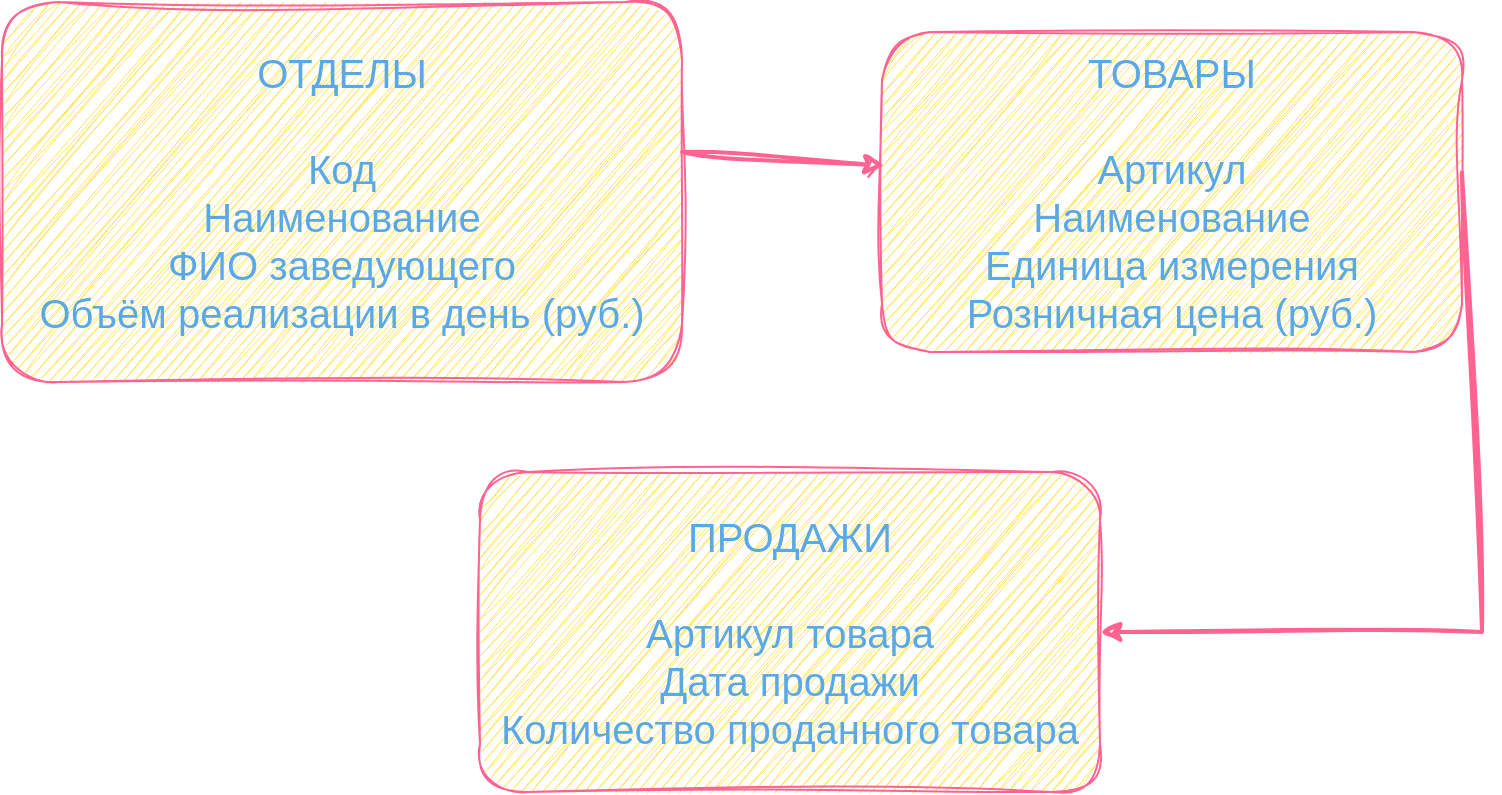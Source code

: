 <mxfile version="21.5.2" type="github" pages="2">
  <diagram id="XhG1F8m6V9XdZYxh_giV" name="Страница 2">
    <mxGraphModel dx="1009" dy="573" grid="1" gridSize="10" guides="1" tooltips="1" connect="1" arrows="1" fold="1" page="1" pageScale="1" pageWidth="827" pageHeight="1169" math="0" shadow="0">
      <root>
        <mxCell id="0" />
        <mxCell id="1" parent="0" />
        <mxCell id="i6SGtmqRq-n5e-YfhRf9-1" value="ОТДЕЛЫ&lt;br style=&quot;font-size: 20px;&quot;&gt;&lt;br style=&quot;font-size: 20px;&quot;&gt;Код&lt;br style=&quot;font-size: 20px;&quot;&gt;Наименование&lt;br style=&quot;font-size: 20px;&quot;&gt;ФИО заведующего&lt;br style=&quot;font-size: 20px;&quot;&gt;Объём реализации в день (руб.)" style="rounded=1;whiteSpace=wrap;html=1;fontSize=20;sketch=1;curveFitting=1;jiggle=2;labelBackgroundColor=none;fillColor=#FFE45E;strokeColor=#FF6392;fontColor=#5AA9E6;" parent="1" vertex="1">
          <mxGeometry x="20" y="135" width="340" height="190" as="geometry" />
        </mxCell>
        <mxCell id="i6SGtmqRq-n5e-YfhRf9-2" value="ТОВАРЫ&lt;br style=&quot;font-size: 20px;&quot;&gt;&lt;font style=&quot;font-size: 20px;&quot;&gt;&lt;br style=&quot;font-size: 20px;&quot;&gt;&lt;/font&gt;Артикул&lt;br style=&quot;font-size: 20px;&quot;&gt;Наименование&lt;br style=&quot;font-size: 20px;&quot;&gt;Единица измерения&lt;br style=&quot;font-size: 20px;&quot;&gt;Розничная цена (руб.)" style="rounded=1;whiteSpace=wrap;html=1;fontSize=20;sketch=1;curveFitting=1;jiggle=2;labelBackgroundColor=none;fillColor=#FFE45E;strokeColor=#FF6392;fontColor=#5AA9E6;" parent="1" vertex="1">
          <mxGeometry x="460" y="150" width="290" height="160" as="geometry" />
        </mxCell>
        <mxCell id="i6SGtmqRq-n5e-YfhRf9-3" value="ПРОДАЖИ&lt;br style=&quot;font-size: 20px;&quot;&gt;&lt;br style=&quot;font-size: 20px;&quot;&gt;Артикул товара&lt;br style=&quot;font-size: 20px;&quot;&gt;Дата продажи&lt;br style=&quot;font-size: 20px;&quot;&gt;Количество проданного товара" style="rounded=1;whiteSpace=wrap;html=1;fontSize=20;sketch=1;curveFitting=1;jiggle=2;labelBackgroundColor=none;fillColor=#FFE45E;strokeColor=#FF6392;fontColor=#5AA9E6;" parent="1" vertex="1">
          <mxGeometry x="259" y="370" width="310" height="160" as="geometry" />
        </mxCell>
        <mxCell id="I0uA1n7XFjdDA0c32KP0-1" value="" style="endArrow=classic;html=1;rounded=0;sketch=1;hachureGap=4;jiggle=2;curveFitting=1;strokeColor=#FF6392;fontFamily=Architects Daughter;fontSource=https%3A%2F%2Ffonts.googleapis.com%2Fcss%3Ffamily%3DArchitects%2BDaughter;fontSize=16;fontColor=#5AA9E6;fillColor=#FFE45E;entryX=0.005;entryY=0.418;entryDx=0;entryDy=0;strokeWidth=2;entryPerimeter=0;" parent="1" target="i6SGtmqRq-n5e-YfhRf9-2" edge="1">
          <mxGeometry width="50" height="50" relative="1" as="geometry">
            <mxPoint x="360" y="210" as="sourcePoint" />
            <mxPoint x="470" y="240" as="targetPoint" />
          </mxGeometry>
        </mxCell>
        <mxCell id="I0uA1n7XFjdDA0c32KP0-3" value="" style="endArrow=classic;html=1;rounded=0;sketch=1;hachureGap=4;jiggle=2;curveFitting=1;strokeColor=#FF6392;fontFamily=Architects Daughter;fontSource=https%3A%2F%2Ffonts.googleapis.com%2Fcss%3Ffamily%3DArchitects%2BDaughter;fontSize=16;fontColor=#5AA9E6;fillColor=#FFE45E;exitX=1;exitY=0.438;exitDx=0;exitDy=0;strokeWidth=2;entryX=1;entryY=0.5;entryDx=0;entryDy=0;exitPerimeter=0;" parent="1" source="i6SGtmqRq-n5e-YfhRf9-2" target="i6SGtmqRq-n5e-YfhRf9-3" edge="1">
          <mxGeometry width="50" height="50" relative="1" as="geometry">
            <mxPoint x="420" y="290" as="sourcePoint" />
            <mxPoint x="470" y="240" as="targetPoint" />
            <Array as="points">
              <mxPoint x="760" y="450" />
            </Array>
          </mxGeometry>
        </mxCell>
      </root>
    </mxGraphModel>
  </diagram>
  <diagram name="Страница 1" id="BJXS8dNOKa5IQMZf3Sow">
    <mxGraphModel dx="1835" dy="1104" grid="1" gridSize="10" guides="1" tooltips="1" connect="1" arrows="1" fold="1" page="1" pageScale="1" pageWidth="827" pageHeight="1169" math="0" shadow="0">
      <root>
        <mxCell id="0" />
        <mxCell id="1" parent="0" />
        <mxCell id="8ymVn3X70QELkqEtJQ00-5" value="База Данных &quot;Торговля&quot;" style="swimlane;startSize=30;fontStyle=1;collapsible=0;horizontal=1;swimlaneLine=1;strokeWidth=1;swimlaneFillColor=#ffffff;whiteSpace=wrap;fillColor=#FFD966;strokeColor=#FF0063;fontColor=#0088FF;shadow=0;labelBackgroundColor=none;rounded=0;sketch=1;curveFitting=1;jiggle=2;labelBorderColor=none;html=1;verticalAlign=middle;fontSize=22;fontFamily=Garamond;" parent="1" vertex="1">
          <mxGeometry x="240" y="230" width="510" height="770" as="geometry" />
        </mxCell>
        <mxCell id="8ymVn3X70QELkqEtJQ00-12" value="Учёт и запись данных о товаре" style="ellipse;whiteSpace=wrap;html=1;fillColor=#FFD966;strokeColor=#FF0063;fontColor=#0088FF;shadow=0;swimlaneLine=1;fontStyle=1;sketch=1;curveFitting=1;jiggle=2;gradientColor=none;strokeWidth=1;opacity=70;fontSize=20;fontFamily=Garamond;" parent="8ymVn3X70QELkqEtJQ00-5" vertex="1">
          <mxGeometry x="155" y="80" width="170" height="130" as="geometry" />
        </mxCell>
        <mxCell id="8ymVn3X70QELkqEtJQ00-13" value="Размещение товара в отдел" style="ellipse;whiteSpace=wrap;html=1;fillColor=#FFD966;strokeColor=#FF0063;fontColor=#0088FF;shadow=0;swimlaneLine=1;fontStyle=1;sketch=1;curveFitting=1;jiggle=2;gradientColor=none;strokeWidth=1;opacity=70;fontSize=20;fontFamily=Garamond;" parent="8ymVn3X70QELkqEtJQ00-5" vertex="1">
          <mxGeometry x="158.15" y="270" width="163.33" height="110" as="geometry" />
        </mxCell>
        <mxCell id="8ymVn3X70QELkqEtJQ00-15" value="Продажа товара" style="ellipse;whiteSpace=wrap;html=1;fillColor=#FFD966;strokeColor=#FF0063;fontColor=#0088FF;shadow=0;swimlaneLine=1;fontStyle=1;sketch=1;curveFitting=1;jiggle=2;gradientColor=none;strokeWidth=1;opacity=70;fontSize=20;fontFamily=Garamond;" parent="8ymVn3X70QELkqEtJQ00-5" vertex="1">
          <mxGeometry x="174.81" y="470" width="130.37" height="100" as="geometry" />
        </mxCell>
        <mxCell id="NiO2655fqNiJamBhPnnU-9" value="Менеджер по продажам" style="shape=umlActor;verticalLabelPosition=bottom;verticalAlign=top;html=1;outlineConnect=0;fillColor=#0088FF;strokeColor=#FF0063;fontColor=#0088FF;shadow=0;swimlaneLine=1;sketch=1;curveFitting=1;jiggle=2;fontSize=20;fontStyle=1;fontFamily=Garamond;whiteSpace=wrap;" vertex="1" parent="8ymVn3X70QELkqEtJQ00-5">
          <mxGeometry x="45" y="540" width="70" height="140" as="geometry" />
        </mxCell>
        <mxCell id="8ymVn3X70QELkqEtJQ00-2" value="Кладовщик" style="shape=umlActor;verticalLabelPosition=bottom;verticalAlign=top;html=1;outlineConnect=0;whiteSpace=wrap;fillColor=#0088FF;strokeColor=#FF0063;fontColor=#0088FF;shadow=0;swimlaneLine=1;sketch=1;curveFitting=1;jiggle=2;fontSize=20;fontStyle=1;fontFamily=Garamond;" parent="8ymVn3X70QELkqEtJQ00-5" vertex="1">
          <mxGeometry x="30" y="160" width="70" height="140" as="geometry" />
        </mxCell>
        <mxCell id="8ymVn3X70QELkqEtJQ00-18" value="" style="endArrow=classic;html=1;rounded=0;fontColor=#0088FF;fillColor=#d80073;strokeColor=#FF0063;shadow=0;swimlaneLine=1;sketch=1;curveFitting=1;jiggle=2;fontFamily=Garamond;fontStyle=1;fontSize=20;exitX=1;exitY=0.333;exitDx=0;exitDy=0;exitPerimeter=0;entryX=0;entryY=0.5;entryDx=0;entryDy=0;" parent="8ymVn3X70QELkqEtJQ00-5" source="8ymVn3X70QELkqEtJQ00-2" target="8ymVn3X70QELkqEtJQ00-12" edge="1">
          <mxGeometry width="50" height="50" relative="1" as="geometry">
            <mxPoint x="-100" y="-130" as="sourcePoint" />
            <mxPoint x="5" y="-80" as="targetPoint" />
          </mxGeometry>
        </mxCell>
        <mxCell id="NiO2655fqNiJamBhPnnU-12" value="" style="endArrow=classic;html=1;rounded=0;sketch=1;hachureGap=4;jiggle=2;curveFitting=1;fontFamily=Architects Daughter;fontSource=https%3A%2F%2Ffonts.googleapis.com%2Fcss%3Ffamily%3DArchitects%2BDaughter;fontSize=16;entryX=0;entryY=0.5;entryDx=0;entryDy=0;exitX=1;exitY=0.333;exitDx=0;exitDy=0;exitPerimeter=0;strokeColor=#FF0063;" edge="1" parent="8ymVn3X70QELkqEtJQ00-5" source="8ymVn3X70QELkqEtJQ00-2" target="8ymVn3X70QELkqEtJQ00-13">
          <mxGeometry width="50" height="50" relative="1" as="geometry">
            <mxPoint x="-125" y="480" as="sourcePoint" />
            <mxPoint x="-75" y="430" as="targetPoint" />
          </mxGeometry>
        </mxCell>
        <mxCell id="NiO2655fqNiJamBhPnnU-14" value="" style="endArrow=classic;html=1;rounded=0;sketch=1;hachureGap=4;jiggle=2;curveFitting=1;fontFamily=Architects Daughter;fontSource=https%3A%2F%2Ffonts.googleapis.com%2Fcss%3Ffamily%3DArchitects%2BDaughter;fontSize=16;entryX=0;entryY=0.5;entryDx=0;entryDy=0;exitX=1;exitY=0.333;exitDx=0;exitDy=0;exitPerimeter=0;strokeColor=#FF0063;" edge="1" parent="8ymVn3X70QELkqEtJQ00-5" source="NiO2655fqNiJamBhPnnU-9" target="8ymVn3X70QELkqEtJQ00-15">
          <mxGeometry width="50" height="50" relative="1" as="geometry">
            <mxPoint x="125" y="480" as="sourcePoint" />
            <mxPoint x="175" y="430" as="targetPoint" />
          </mxGeometry>
        </mxCell>
        <mxCell id="NiO2655fqNiJamBhPnnU-1" value="Зав. Отдела" style="shape=umlActor;verticalLabelPosition=bottom;verticalAlign=top;html=1;outlineConnect=0;whiteSpace=wrap;fillColor=#0088FF;strokeColor=#FF0063;fontColor=#0088FF;shadow=0;swimlaneLine=1;sketch=1;curveFitting=1;jiggle=2;fontSize=20;fontStyle=1;fontFamily=Garamond;" vertex="1" parent="8ymVn3X70QELkqEtJQ00-5">
          <mxGeometry x="425" y="380" width="70" height="140" as="geometry" />
        </mxCell>
        <mxCell id="8ymVn3X70QELkqEtJQ00-10" value="" style="endArrow=classic;html=1;rounded=0;exitX=0;exitY=0.333;exitDx=0;exitDy=0;exitPerimeter=0;fontColor=#0088FF;fillColor=#d80073;strokeColor=#FF0063;shadow=0;swimlaneLine=1;sketch=1;curveFitting=1;jiggle=2;fontFamily=Garamond;fontStyle=1;fontSize=20;entryX=1;entryY=0.5;entryDx=0;entryDy=0;" parent="8ymVn3X70QELkqEtJQ00-5" source="NiO2655fqNiJamBhPnnU-1" target="8ymVn3X70QELkqEtJQ00-13" edge="1">
          <mxGeometry width="50" height="50" relative="1" as="geometry">
            <mxPoint x="530" y="10" as="sourcePoint" />
            <mxPoint x="475" y="-10" as="targetPoint" />
          </mxGeometry>
        </mxCell>
        <mxCell id="NiO2655fqNiJamBhPnnU-13" value="" style="endArrow=classic;html=1;rounded=0;sketch=1;hachureGap=4;jiggle=2;curveFitting=1;fontFamily=Architects Daughter;fontSource=https%3A%2F%2Ffonts.googleapis.com%2Fcss%3Ffamily%3DArchitects%2BDaughter;fontSize=16;exitX=0;exitY=0.333;exitDx=0;exitDy=0;exitPerimeter=0;entryX=1;entryY=0.5;entryDx=0;entryDy=0;strokeColor=#FF0063;" edge="1" parent="8ymVn3X70QELkqEtJQ00-5" source="NiO2655fqNiJamBhPnnU-1" target="8ymVn3X70QELkqEtJQ00-15">
          <mxGeometry width="50" height="50" relative="1" as="geometry">
            <mxPoint x="125" y="480" as="sourcePoint" />
            <mxPoint x="175" y="430" as="targetPoint" />
          </mxGeometry>
        </mxCell>
        <mxCell id="dJAcQ-vg0aRzvnpkC-k4-1" value="ОТДЕЛЫ&lt;br style=&quot;font-size: 20px;&quot;&gt;&lt;br style=&quot;font-size: 20px;&quot;&gt;Код&lt;br style=&quot;font-size: 20px;&quot;&gt;Наименование&lt;br style=&quot;font-size: 20px;&quot;&gt;ФИО заведующего&lt;br style=&quot;font-size: 20px;&quot;&gt;Объём реализации в день (руб.)" style="rounded=1;whiteSpace=wrap;html=1;fontSize=20;sketch=1;curveFitting=1;jiggle=2;labelBackgroundColor=none;fillColor=#FFE45E;strokeColor=#FF0063;fontColor=#5AA9E6;fontFamily=Garamond;fontStyle=1" parent="1" vertex="1">
          <mxGeometry x="1165" y="240" width="340" height="190" as="geometry" />
        </mxCell>
        <mxCell id="dJAcQ-vg0aRzvnpkC-k4-2" value="ТОВАРЫ&lt;br style=&quot;font-size: 20px;&quot;&gt;&lt;font style=&quot;font-size: 20px;&quot;&gt;&lt;br style=&quot;font-size: 20px;&quot;&gt;&lt;/font&gt;Артикул&lt;br style=&quot;font-size: 20px;&quot;&gt;Наименование&lt;br style=&quot;font-size: 20px;&quot;&gt;Единица измерения&lt;br style=&quot;font-size: 20px;&quot;&gt;Розничная цена (руб.)" style="rounded=1;whiteSpace=wrap;html=1;fontSize=20;sketch=1;curveFitting=1;jiggle=2;labelBackgroundColor=none;fillColor=#FFE45E;strokeColor=#FF0063;fontColor=#5AA9E6;fontFamily=Garamond;fontStyle=1" parent="1" vertex="1">
          <mxGeometry x="1306" y="240" width="290" height="160" as="geometry" />
        </mxCell>
        <mxCell id="dJAcQ-vg0aRzvnpkC-k4-3" value="ПРОДАЖИ&lt;br style=&quot;font-size: 20px;&quot;&gt;&lt;br style=&quot;font-size: 20px;&quot;&gt;Артикул товара&lt;br style=&quot;font-size: 20px;&quot;&gt;Дата продажи&lt;br style=&quot;font-size: 20px;&quot;&gt;Количество проданного товара" style="rounded=1;whiteSpace=wrap;html=1;fontSize=20;sketch=1;curveFitting=1;jiggle=2;labelBackgroundColor=none;fillColor=#FFE45E;strokeColor=#FF0063;fontColor=#5AA9E6;fontStyle=1;fontFamily=Garamond;" parent="1" vertex="1">
          <mxGeometry x="1180" y="500" width="310" height="160" as="geometry" />
        </mxCell>
        <mxCell id="dJAcQ-vg0aRzvnpkC-k4-4" value="" style="endArrow=classic;html=1;rounded=0;sketch=1;hachureGap=4;jiggle=2;curveFitting=1;strokeColor=#FF0063;fontFamily=Garamond;fontSize=16;fontColor=#5AA9E6;fillColor=#FFE45E;entryX=0.005;entryY=0.418;entryDx=0;entryDy=0;strokeWidth=2;entryPerimeter=0;exitX=1;exitY=0.5;exitDx=0;exitDy=0;" parent="1" target="dJAcQ-vg0aRzvnpkC-k4-2" edge="1">
          <mxGeometry width="50" height="50" relative="1" as="geometry">
            <mxPoint x="1200" y="320" as="sourcePoint" />
            <mxPoint x="1324" y="200" as="targetPoint" />
          </mxGeometry>
        </mxCell>
        <mxCell id="dJAcQ-vg0aRzvnpkC-k4-5" value="" style="endArrow=classic;html=1;rounded=0;sketch=1;hachureGap=4;jiggle=2;curveFitting=1;strokeColor=#FF0063;fontFamily=Garamond;fontSize=16;fontColor=#5AA9E6;fillColor=#FFE45E;exitX=1;exitY=0.438;exitDx=0;exitDy=0;strokeWidth=2;entryX=1;entryY=0.5;entryDx=0;entryDy=0;exitPerimeter=0;" parent="1" source="dJAcQ-vg0aRzvnpkC-k4-2" edge="1">
          <mxGeometry width="50" height="50" relative="1" as="geometry">
            <mxPoint x="1260" y="380" as="sourcePoint" />
            <mxPoint x="1409.0" y="540" as="targetPoint" />
            <Array as="points">
              <mxPoint x="1590" y="540" />
            </Array>
          </mxGeometry>
        </mxCell>
        <mxCell id="dJAcQ-vg0aRzvnpkC-k4-6" value="&lt;b&gt;&lt;font style=&quot;font-size: 23px;&quot; color=&quot;#ff006f&quot;&gt;М : 1&lt;/font&gt;&lt;/b&gt;" style="rounded=0;whiteSpace=wrap;html=1;sketch=1;hachureGap=4;jiggle=2;curveFitting=1;strokeColor=#FF0063;fontFamily=Garamond;fontSize=20;fontColor=#5AA9E6;fillColor=none;" parent="1" vertex="1">
          <mxGeometry x="1221.5" y="255" width="65" height="60" as="geometry" />
        </mxCell>
      </root>
    </mxGraphModel>
  </diagram>
</mxfile>
